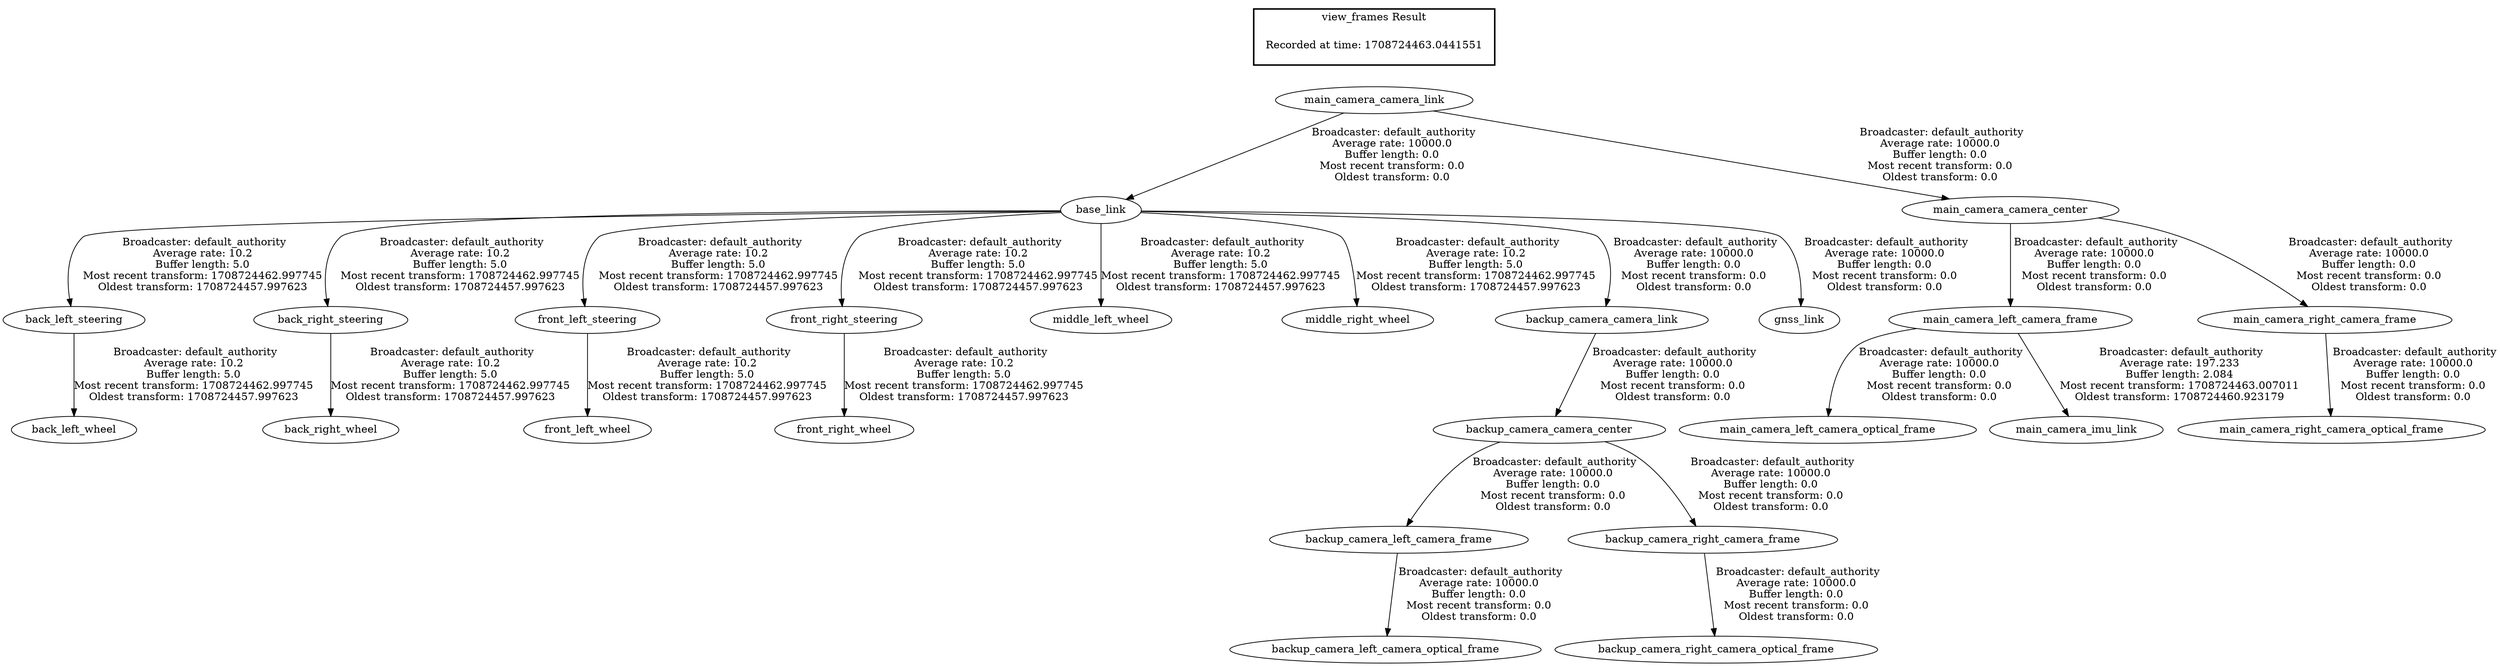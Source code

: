 digraph G {
"base_link" -> "back_left_steering"[label=" Broadcaster: default_authority\nAverage rate: 10.2\nBuffer length: 5.0\nMost recent transform: 1708724462.997745\nOldest transform: 1708724457.997623\n"];
"main_camera_camera_link" -> "base_link"[label=" Broadcaster: default_authority\nAverage rate: 10000.0\nBuffer length: 0.0\nMost recent transform: 0.0\nOldest transform: 0.0\n"];
"back_left_steering" -> "back_left_wheel"[label=" Broadcaster: default_authority\nAverage rate: 10.2\nBuffer length: 5.0\nMost recent transform: 1708724462.997745\nOldest transform: 1708724457.997623\n"];
"base_link" -> "back_right_steering"[label=" Broadcaster: default_authority\nAverage rate: 10.2\nBuffer length: 5.0\nMost recent transform: 1708724462.997745\nOldest transform: 1708724457.997623\n"];
"back_right_steering" -> "back_right_wheel"[label=" Broadcaster: default_authority\nAverage rate: 10.2\nBuffer length: 5.0\nMost recent transform: 1708724462.997745\nOldest transform: 1708724457.997623\n"];
"base_link" -> "front_left_steering"[label=" Broadcaster: default_authority\nAverage rate: 10.2\nBuffer length: 5.0\nMost recent transform: 1708724462.997745\nOldest transform: 1708724457.997623\n"];
"front_left_steering" -> "front_left_wheel"[label=" Broadcaster: default_authority\nAverage rate: 10.2\nBuffer length: 5.0\nMost recent transform: 1708724462.997745\nOldest transform: 1708724457.997623\n"];
"base_link" -> "front_right_steering"[label=" Broadcaster: default_authority\nAverage rate: 10.2\nBuffer length: 5.0\nMost recent transform: 1708724462.997745\nOldest transform: 1708724457.997623\n"];
"front_right_steering" -> "front_right_wheel"[label=" Broadcaster: default_authority\nAverage rate: 10.2\nBuffer length: 5.0\nMost recent transform: 1708724462.997745\nOldest transform: 1708724457.997623\n"];
"base_link" -> "middle_left_wheel"[label=" Broadcaster: default_authority\nAverage rate: 10.2\nBuffer length: 5.0\nMost recent transform: 1708724462.997745\nOldest transform: 1708724457.997623\n"];
"base_link" -> "middle_right_wheel"[label=" Broadcaster: default_authority\nAverage rate: 10.2\nBuffer length: 5.0\nMost recent transform: 1708724462.997745\nOldest transform: 1708724457.997623\n"];
"backup_camera_camera_link" -> "backup_camera_camera_center"[label=" Broadcaster: default_authority\nAverage rate: 10000.0\nBuffer length: 0.0\nMost recent transform: 0.0\nOldest transform: 0.0\n"];
"base_link" -> "backup_camera_camera_link"[label=" Broadcaster: default_authority\nAverage rate: 10000.0\nBuffer length: 0.0\nMost recent transform: 0.0\nOldest transform: 0.0\n"];
"backup_camera_camera_center" -> "backup_camera_left_camera_frame"[label=" Broadcaster: default_authority\nAverage rate: 10000.0\nBuffer length: 0.0\nMost recent transform: 0.0\nOldest transform: 0.0\n"];
"backup_camera_left_camera_frame" -> "backup_camera_left_camera_optical_frame"[label=" Broadcaster: default_authority\nAverage rate: 10000.0\nBuffer length: 0.0\nMost recent transform: 0.0\nOldest transform: 0.0\n"];
"backup_camera_camera_center" -> "backup_camera_right_camera_frame"[label=" Broadcaster: default_authority\nAverage rate: 10000.0\nBuffer length: 0.0\nMost recent transform: 0.0\nOldest transform: 0.0\n"];
"backup_camera_right_camera_frame" -> "backup_camera_right_camera_optical_frame"[label=" Broadcaster: default_authority\nAverage rate: 10000.0\nBuffer length: 0.0\nMost recent transform: 0.0\nOldest transform: 0.0\n"];
"base_link" -> "gnss_link"[label=" Broadcaster: default_authority\nAverage rate: 10000.0\nBuffer length: 0.0\nMost recent transform: 0.0\nOldest transform: 0.0\n"];
"main_camera_camera_link" -> "main_camera_camera_center"[label=" Broadcaster: default_authority\nAverage rate: 10000.0\nBuffer length: 0.0\nMost recent transform: 0.0\nOldest transform: 0.0\n"];
"main_camera_camera_center" -> "main_camera_left_camera_frame"[label=" Broadcaster: default_authority\nAverage rate: 10000.0\nBuffer length: 0.0\nMost recent transform: 0.0\nOldest transform: 0.0\n"];
"main_camera_left_camera_frame" -> "main_camera_left_camera_optical_frame"[label=" Broadcaster: default_authority\nAverage rate: 10000.0\nBuffer length: 0.0\nMost recent transform: 0.0\nOldest transform: 0.0\n"];
"main_camera_camera_center" -> "main_camera_right_camera_frame"[label=" Broadcaster: default_authority\nAverage rate: 10000.0\nBuffer length: 0.0\nMost recent transform: 0.0\nOldest transform: 0.0\n"];
"main_camera_right_camera_frame" -> "main_camera_right_camera_optical_frame"[label=" Broadcaster: default_authority\nAverage rate: 10000.0\nBuffer length: 0.0\nMost recent transform: 0.0\nOldest transform: 0.0\n"];
"main_camera_left_camera_frame" -> "main_camera_imu_link"[label=" Broadcaster: default_authority\nAverage rate: 197.233\nBuffer length: 2.084\nMost recent transform: 1708724463.007011\nOldest transform: 1708724460.923179\n"];
edge [style=invis];
 subgraph cluster_legend { style=bold; color=black; label ="view_frames Result";
"Recorded at time: 1708724463.0441551"[ shape=plaintext ] ;
}->"main_camera_camera_link";
}